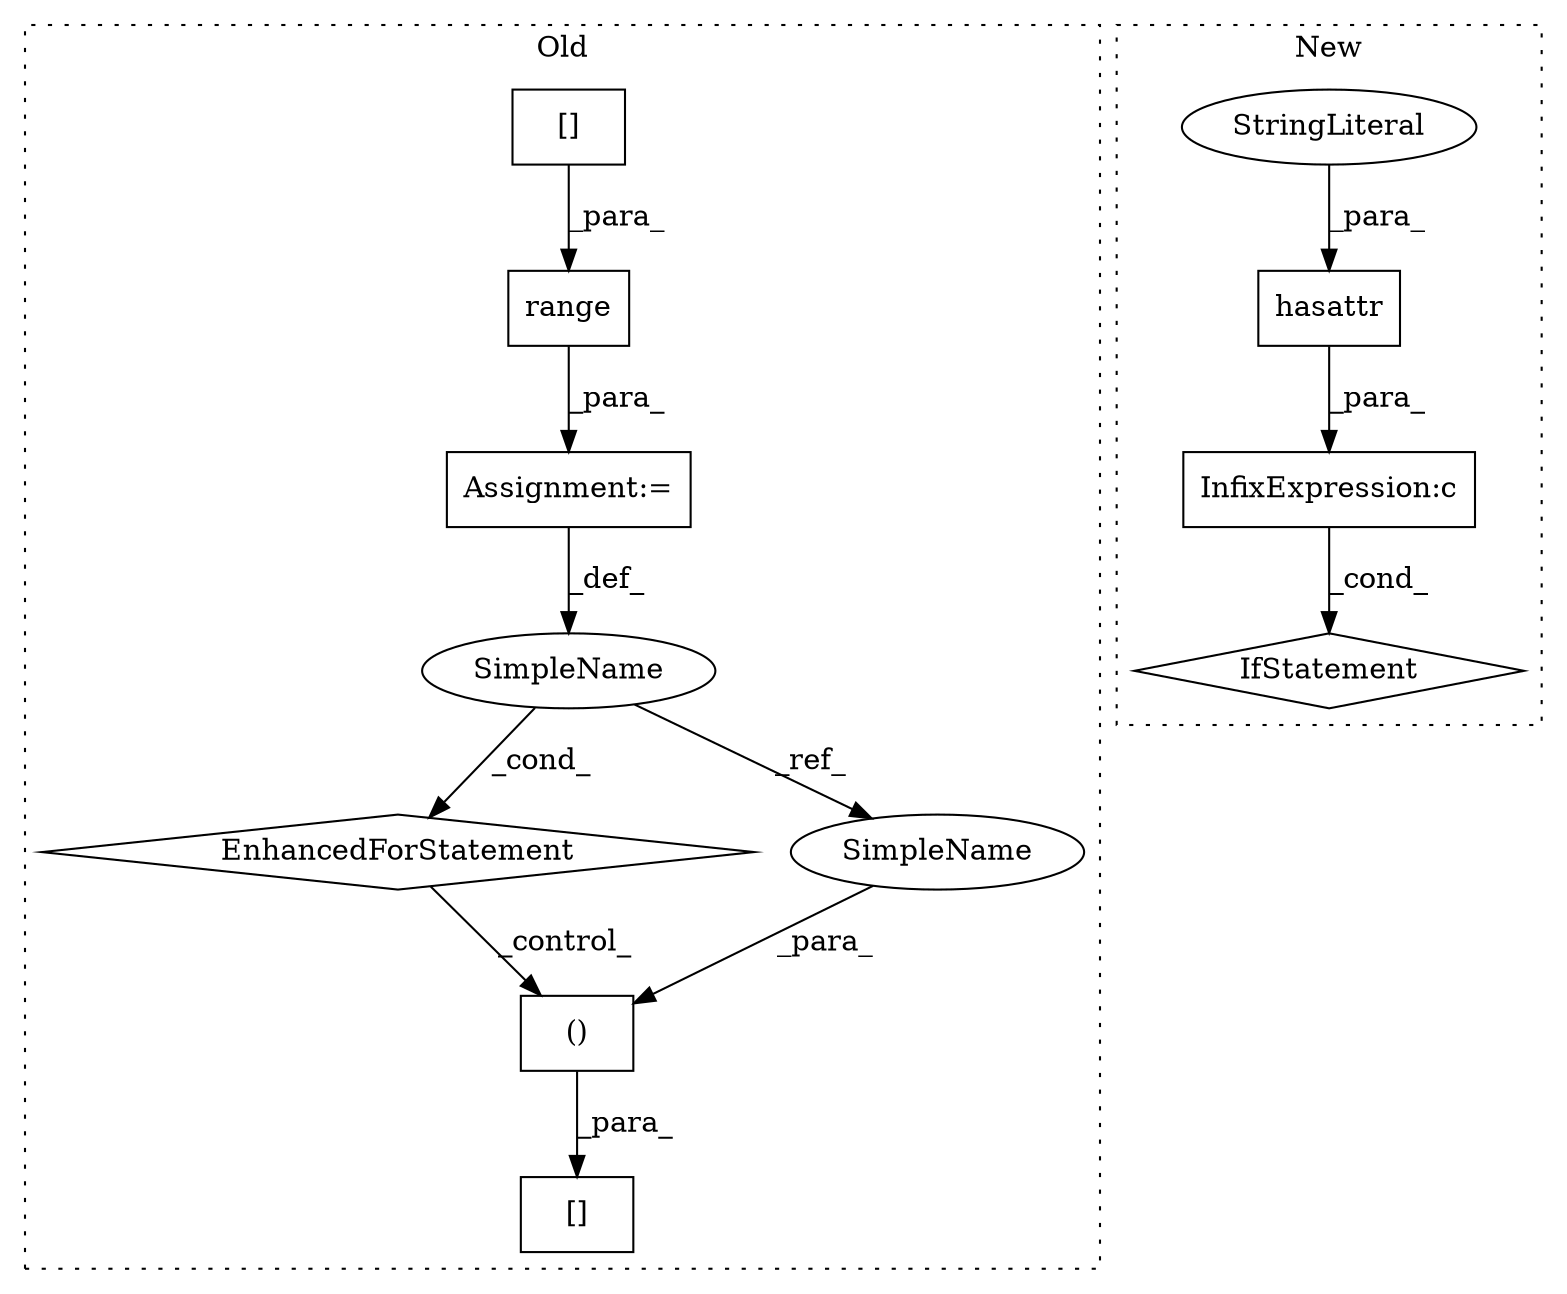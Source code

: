 digraph G {
subgraph cluster0 {
1 [label="range" a="32" s="1018,1035" l="6,1" shape="box"];
5 [label="Assignment:=" a="7" s="957,1036" l="53,2" shape="box"];
6 [label="EnhancedForStatement" a="70" s="957,1036" l="53,2" shape="diamond"];
7 [label="[]" a="2" s="1077,1174" l="9,2" shape="box"];
8 [label="()" a="106" s="1086" l="88" shape="box"];
9 [label="SimpleName" a="42" s="1014" l="1" shape="ellipse"];
10 [label="[]" a="2" s="1024,1034" l="8,1" shape="box"];
12 [label="SimpleName" a="42" s="1086" l="1" shape="ellipse"];
label = "Old";
style="dotted";
}
subgraph cluster1 {
2 [label="hasattr" a="32" s="1048,1074" l="8,1" shape="box"];
3 [label="IfStatement" a="25" s="1044,1105" l="4,2" shape="diamond"];
4 [label="StringLiteral" a="45" s="1061" l="13" shape="ellipse"];
11 [label="InfixExpression:c" a="27" s="1075" l="4" shape="box"];
label = "New";
style="dotted";
}
1 -> 5 [label="_para_"];
2 -> 11 [label="_para_"];
4 -> 2 [label="_para_"];
5 -> 9 [label="_def_"];
6 -> 8 [label="_control_"];
8 -> 7 [label="_para_"];
9 -> 6 [label="_cond_"];
9 -> 12 [label="_ref_"];
10 -> 1 [label="_para_"];
11 -> 3 [label="_cond_"];
12 -> 8 [label="_para_"];
}